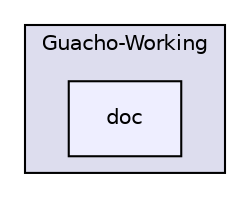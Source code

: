digraph "/Users/esquivel/Desktop/Guacho-Working/doc" {
  compound=true
  node [ fontsize="10", fontname="Helvetica"];
  edge [ labelfontsize="10", labelfontname="Helvetica"];
  subgraph clusterdir_7233d820f2f98e85094bac7eeee63ccb {
    graph [ bgcolor="#ddddee", pencolor="black", label="Guacho-Working" fontname="Helvetica", fontsize="10", URL="dir_7233d820f2f98e85094bac7eeee63ccb.html"]
  dir_f3c7bd6c2f20c55b1c5eb009d795bcff [shape=box, label="doc", style="filled", fillcolor="#eeeeff", pencolor="black", URL="dir_f3c7bd6c2f20c55b1c5eb009d795bcff.html"];
  }
}
